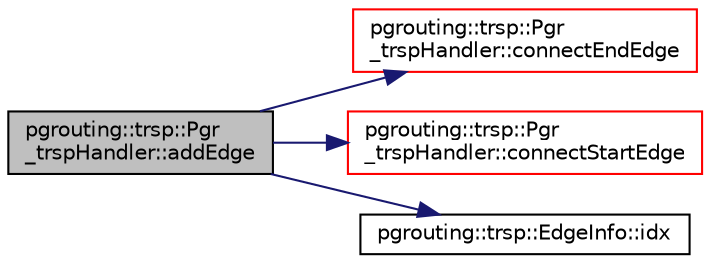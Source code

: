 digraph "pgrouting::trsp::Pgr_trspHandler::addEdge"
{
  edge [fontname="Helvetica",fontsize="10",labelfontname="Helvetica",labelfontsize="10"];
  node [fontname="Helvetica",fontsize="10",shape=record];
  rankdir="LR";
  Node1 [label="pgrouting::trsp::Pgr\l_trspHandler::addEdge",height=0.2,width=0.4,color="black", fillcolor="grey75", style="filled", fontcolor="black"];
  Node1 -> Node2 [color="midnightblue",fontsize="10",style="solid",fontname="Helvetica"];
  Node2 [label="pgrouting::trsp::Pgr\l_trspHandler::connectEndEdge",height=0.2,width=0.4,color="red", fillcolor="white", style="filled",URL="$classpgrouting_1_1trsp_1_1Pgr__trspHandler.html#a125a7eac894d46e06b83d574f6b3bdc2"];
  Node1 -> Node3 [color="midnightblue",fontsize="10",style="solid",fontname="Helvetica"];
  Node3 [label="pgrouting::trsp::Pgr\l_trspHandler::connectStartEdge",height=0.2,width=0.4,color="red", fillcolor="white", style="filled",URL="$classpgrouting_1_1trsp_1_1Pgr__trspHandler.html#ad9cb3be3a38069b030ddee9255b42069"];
  Node1 -> Node4 [color="midnightblue",fontsize="10",style="solid",fontname="Helvetica"];
  Node4 [label="pgrouting::trsp::EdgeInfo::idx",height=0.2,width=0.4,color="black", fillcolor="white", style="filled",URL="$classpgrouting_1_1trsp_1_1EdgeInfo.html#abaf90473661c155e5ef59bb95e61b170"];
}

